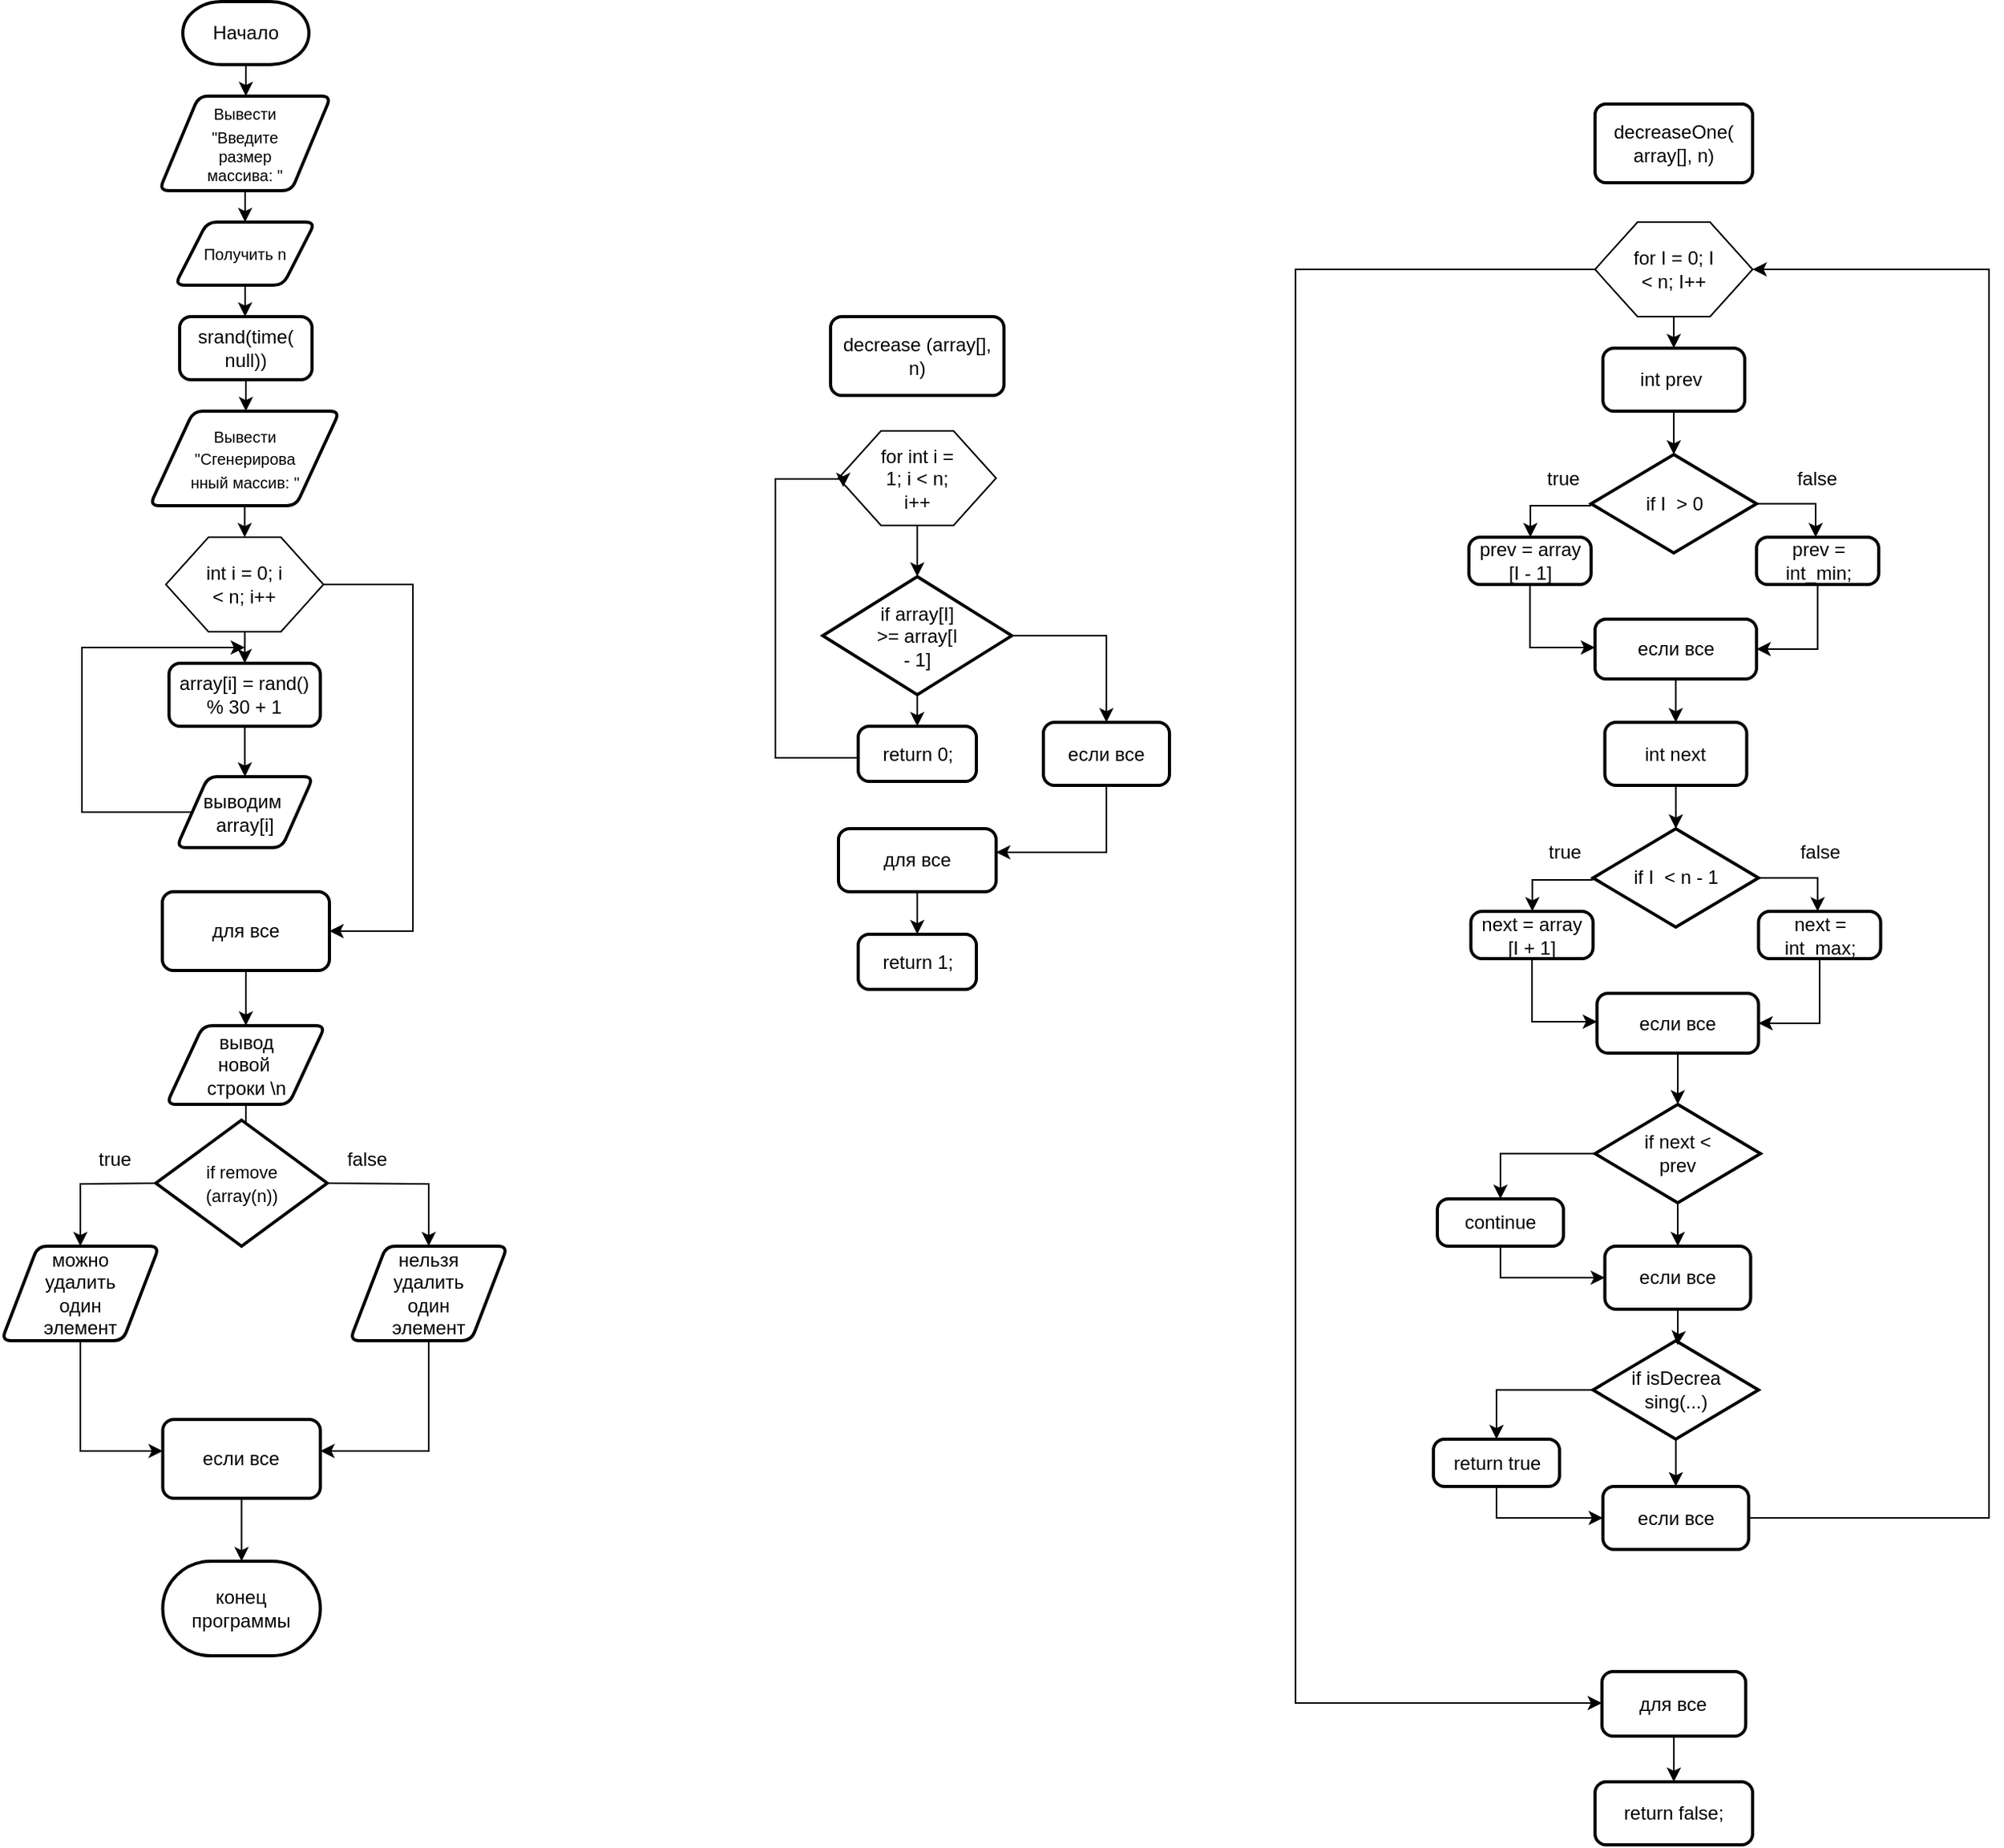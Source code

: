 <mxfile version="25.0.1">
  <diagram name="Страница — 1" id="56TdsdIcx_MeFTJC4O-g">
    <mxGraphModel dx="1487" dy="1053" grid="1" gridSize="10" guides="1" tooltips="1" connect="1" arrows="1" fold="1" page="1" pageScale="1" pageWidth="827" pageHeight="1169" math="0" shadow="0">
      <root>
        <mxCell id="0" />
        <mxCell id="1" parent="0" />
        <mxCell id="DI8RnBkObLM13TtWrAc5-4" style="edgeStyle=orthogonalEdgeStyle;rounded=0;orthogonalLoop=1;jettySize=auto;html=1;entryX=0.5;entryY=0;entryDx=0;entryDy=0;" parent="1" source="DI8RnBkObLM13TtWrAc5-1" target="DI8RnBkObLM13TtWrAc5-2" edge="1">
          <mxGeometry relative="1" as="geometry" />
        </mxCell>
        <mxCell id="DI8RnBkObLM13TtWrAc5-1" value="Начало" style="strokeWidth=2;html=1;shape=mxgraph.flowchart.terminator;whiteSpace=wrap;" parent="1" vertex="1">
          <mxGeometry x="374" y="10" width="80" height="40" as="geometry" />
        </mxCell>
        <mxCell id="DI8RnBkObLM13TtWrAc5-7" style="edgeStyle=orthogonalEdgeStyle;rounded=0;orthogonalLoop=1;jettySize=auto;html=1;" parent="1" source="DI8RnBkObLM13TtWrAc5-2" target="DI8RnBkObLM13TtWrAc5-6" edge="1">
          <mxGeometry relative="1" as="geometry" />
        </mxCell>
        <mxCell id="DI8RnBkObLM13TtWrAc5-2" value="&lt;font style=&quot;font-size: 10px;&quot;&gt;Вывести&lt;br&gt;&quot;Введите&lt;/font&gt;&lt;div style=&quot;font-size: 10px;&quot;&gt;&lt;font style=&quot;font-size: 10px;&quot;&gt;размер&lt;/font&gt;&lt;/div&gt;&lt;div style=&quot;font-size: 10px;&quot;&gt;&lt;font style=&quot;font-size: 10px;&quot;&gt;массива: &quot;&lt;/font&gt;&lt;/div&gt;" style="shape=parallelogram;html=1;strokeWidth=2;perimeter=parallelogramPerimeter;whiteSpace=wrap;rounded=1;arcSize=12;size=0.23;" parent="1" vertex="1">
          <mxGeometry x="359" y="70" width="109" height="60" as="geometry" />
        </mxCell>
        <mxCell id="DI8RnBkObLM13TtWrAc5-9" style="edgeStyle=orthogonalEdgeStyle;rounded=0;orthogonalLoop=1;jettySize=auto;html=1;entryX=0.5;entryY=0;entryDx=0;entryDy=0;" parent="1" source="DI8RnBkObLM13TtWrAc5-6" target="DI8RnBkObLM13TtWrAc5-8" edge="1">
          <mxGeometry relative="1" as="geometry" />
        </mxCell>
        <mxCell id="DI8RnBkObLM13TtWrAc5-6" value="&lt;span style=&quot;font-size: 10px;&quot;&gt;Получить n&lt;/span&gt;" style="shape=parallelogram;html=1;strokeWidth=2;perimeter=parallelogramPerimeter;whiteSpace=wrap;rounded=1;arcSize=12;size=0.23;" parent="1" vertex="1">
          <mxGeometry x="369" y="150" width="89" height="40" as="geometry" />
        </mxCell>
        <mxCell id="DI8RnBkObLM13TtWrAc5-12" style="edgeStyle=orthogonalEdgeStyle;rounded=0;orthogonalLoop=1;jettySize=auto;html=1;" parent="1" source="DI8RnBkObLM13TtWrAc5-8" target="DI8RnBkObLM13TtWrAc5-10" edge="1">
          <mxGeometry relative="1" as="geometry" />
        </mxCell>
        <mxCell id="DI8RnBkObLM13TtWrAc5-8" value="srand(time(&lt;div&gt;null))&lt;/div&gt;" style="rounded=1;whiteSpace=wrap;html=1;absoluteArcSize=1;arcSize=14;strokeWidth=2;" parent="1" vertex="1">
          <mxGeometry x="372" y="210" width="84" height="40" as="geometry" />
        </mxCell>
        <mxCell id="Xy_FhBEMsudtFJBfK_cF-2" style="edgeStyle=orthogonalEdgeStyle;rounded=0;orthogonalLoop=1;jettySize=auto;html=1;entryX=0.5;entryY=0;entryDx=0;entryDy=0;" parent="1" source="DI8RnBkObLM13TtWrAc5-10" target="Xy_FhBEMsudtFJBfK_cF-1" edge="1">
          <mxGeometry relative="1" as="geometry" />
        </mxCell>
        <mxCell id="DI8RnBkObLM13TtWrAc5-10" value="&lt;font style=&quot;font-size: 10px;&quot;&gt;Вывести&lt;br&gt;&quot;Сгенерирова&lt;/font&gt;&lt;div&gt;&lt;span style=&quot;font-size: 10px; background-color: initial;&quot;&gt;нный массив: &quot;&lt;/span&gt;&lt;/div&gt;" style="shape=parallelogram;html=1;strokeWidth=2;perimeter=parallelogramPerimeter;whiteSpace=wrap;rounded=1;arcSize=12;size=0.23;" parent="1" vertex="1">
          <mxGeometry x="353" y="270" width="120.5" height="60" as="geometry" />
        </mxCell>
        <mxCell id="rQBJmVwJHg8BdLi55jFi-11" style="edgeStyle=orthogonalEdgeStyle;rounded=0;orthogonalLoop=1;jettySize=auto;html=1;" edge="1" parent="1" source="Xy_FhBEMsudtFJBfK_cF-1" target="rQBJmVwJHg8BdLi55jFi-10">
          <mxGeometry relative="1" as="geometry">
            <Array as="points">
              <mxPoint x="520" y="380" />
              <mxPoint x="520" y="600" />
            </Array>
          </mxGeometry>
        </mxCell>
        <mxCell id="Xy_FhBEMsudtFJBfK_cF-1" value="" style="verticalLabelPosition=bottom;verticalAlign=top;html=1;shape=hexagon;perimeter=hexagonPerimeter2;arcSize=6;size=0.27;" parent="1" vertex="1">
          <mxGeometry x="363.25" y="350" width="100" height="60" as="geometry" />
        </mxCell>
        <mxCell id="Xy_FhBEMsudtFJBfK_cF-3" value="int i = 0; i &amp;lt; n; i++" style="text;strokeColor=none;align=center;fillColor=none;html=1;verticalAlign=middle;whiteSpace=wrap;rounded=0;" parent="1" vertex="1">
          <mxGeometry x="383.25" y="365" width="60" height="30" as="geometry" />
        </mxCell>
        <mxCell id="Xy_FhBEMsudtFJBfK_cF-5" style="edgeStyle=orthogonalEdgeStyle;rounded=0;orthogonalLoop=1;jettySize=auto;html=1;entryX=0.5;entryY=0;entryDx=0;entryDy=0;entryPerimeter=0;" parent="1" source="Xy_FhBEMsudtFJBfK_cF-1" edge="1">
          <mxGeometry relative="1" as="geometry">
            <mxPoint x="413.255" y="430" as="targetPoint" />
          </mxGeometry>
        </mxCell>
        <mxCell id="Xy_FhBEMsudtFJBfK_cF-9" style="edgeStyle=orthogonalEdgeStyle;rounded=0;orthogonalLoop=1;jettySize=auto;html=1;" parent="1" source="Xy_FhBEMsudtFJBfK_cF-6" target="Xy_FhBEMsudtFJBfK_cF-7" edge="1">
          <mxGeometry relative="1" as="geometry" />
        </mxCell>
        <mxCell id="Xy_FhBEMsudtFJBfK_cF-6" value="array[i] = rand()&lt;br&gt;% 30 + 1" style="rounded=1;whiteSpace=wrap;html=1;absoluteArcSize=1;arcSize=14;strokeWidth=2;" parent="1" vertex="1">
          <mxGeometry x="365.25" y="430" width="96" height="40" as="geometry" />
        </mxCell>
        <mxCell id="rQBJmVwJHg8BdLi55jFi-12" style="edgeStyle=orthogonalEdgeStyle;rounded=0;orthogonalLoop=1;jettySize=auto;html=1;" edge="1" parent="1" source="Xy_FhBEMsudtFJBfK_cF-7">
          <mxGeometry relative="1" as="geometry">
            <mxPoint x="413.375" y="420" as="targetPoint" />
            <Array as="points">
              <mxPoint x="310" y="525" />
              <mxPoint x="310" y="420" />
            </Array>
          </mxGeometry>
        </mxCell>
        <mxCell id="Xy_FhBEMsudtFJBfK_cF-7" value="выводим&amp;nbsp;&lt;div&gt;array[i]&lt;/div&gt;" style="shape=parallelogram;html=1;strokeWidth=2;perimeter=parallelogramPerimeter;whiteSpace=wrap;rounded=1;arcSize=12;size=0.23;" parent="1" vertex="1">
          <mxGeometry x="370" y="502" width="86.75" height="45" as="geometry" />
        </mxCell>
        <mxCell id="rQBJmVwJHg8BdLi55jFi-3" style="edgeStyle=orthogonalEdgeStyle;rounded=0;orthogonalLoop=1;jettySize=auto;html=1;" edge="1" parent="1" source="Xy_FhBEMsudtFJBfK_cF-17" target="rQBJmVwJHg8BdLi55jFi-1">
          <mxGeometry relative="1" as="geometry" />
        </mxCell>
        <mxCell id="Xy_FhBEMsudtFJBfK_cF-17" value="вывод&lt;div&gt;новой&amp;nbsp;&lt;/div&gt;&lt;div&gt;строки \n&lt;/div&gt;" style="shape=parallelogram;html=1;strokeWidth=2;perimeter=parallelogramPerimeter;whiteSpace=wrap;rounded=1;arcSize=12;size=0.23;" parent="1" vertex="1">
          <mxGeometry x="363.62" y="660" width="100.76" height="50" as="geometry" />
        </mxCell>
        <mxCell id="Xy_FhBEMsudtFJBfK_cF-22" style="edgeStyle=orthogonalEdgeStyle;rounded=0;orthogonalLoop=1;jettySize=auto;html=1;" parent="1" target="Xy_FhBEMsudtFJBfK_cF-23" edge="1">
          <mxGeometry relative="1" as="geometry">
            <mxPoint x="340" y="830" as="targetPoint" />
            <mxPoint x="361.25" y="760" as="sourcePoint" />
          </mxGeometry>
        </mxCell>
        <mxCell id="Xy_FhBEMsudtFJBfK_cF-25" style="edgeStyle=orthogonalEdgeStyle;rounded=0;orthogonalLoop=1;jettySize=auto;html=1;" parent="1" target="Xy_FhBEMsudtFJBfK_cF-24" edge="1">
          <mxGeometry relative="1" as="geometry">
            <mxPoint x="461.25" y="760" as="sourcePoint" />
          </mxGeometry>
        </mxCell>
        <mxCell id="rQBJmVwJHg8BdLi55jFi-8" style="edgeStyle=orthogonalEdgeStyle;rounded=0;orthogonalLoop=1;jettySize=auto;html=1;" edge="1" parent="1" source="Xy_FhBEMsudtFJBfK_cF-23" target="rQBJmVwJHg8BdLi55jFi-4">
          <mxGeometry relative="1" as="geometry">
            <Array as="points">
              <mxPoint x="309" y="930" />
            </Array>
          </mxGeometry>
        </mxCell>
        <mxCell id="Xy_FhBEMsudtFJBfK_cF-23" value="можно&lt;div&gt;удалить&lt;/div&gt;&lt;div&gt;один&lt;/div&gt;&lt;div&gt;элемент&lt;/div&gt;" style="shape=parallelogram;html=1;strokeWidth=2;perimeter=parallelogramPerimeter;whiteSpace=wrap;rounded=1;arcSize=12;size=0.23;" parent="1" vertex="1">
          <mxGeometry x="259" y="800" width="100" height="60" as="geometry" />
        </mxCell>
        <mxCell id="rQBJmVwJHg8BdLi55jFi-7" style="edgeStyle=orthogonalEdgeStyle;rounded=0;orthogonalLoop=1;jettySize=auto;html=1;" edge="1" parent="1" source="Xy_FhBEMsudtFJBfK_cF-24" target="rQBJmVwJHg8BdLi55jFi-4">
          <mxGeometry relative="1" as="geometry">
            <Array as="points">
              <mxPoint x="530" y="930" />
            </Array>
          </mxGeometry>
        </mxCell>
        <mxCell id="Xy_FhBEMsudtFJBfK_cF-24" value="&lt;div&gt;нельзя&lt;/div&gt;&lt;div&gt;удалить&lt;/div&gt;&lt;div&gt;один&lt;/div&gt;&lt;div&gt;элемент&lt;/div&gt;" style="shape=parallelogram;html=1;strokeWidth=2;perimeter=parallelogramPerimeter;whiteSpace=wrap;rounded=1;arcSize=12;size=0.23;" parent="1" vertex="1">
          <mxGeometry x="480" y="800" width="100" height="60" as="geometry" />
        </mxCell>
        <mxCell id="Xy_FhBEMsudtFJBfK_cF-26" value="true" style="text;strokeColor=none;align=center;fillColor=none;html=1;verticalAlign=middle;whiteSpace=wrap;rounded=0;" parent="1" vertex="1">
          <mxGeometry x="301.25" y="730" width="60" height="30" as="geometry" />
        </mxCell>
        <mxCell id="Xy_FhBEMsudtFJBfK_cF-27" value="false" style="text;strokeColor=none;align=center;fillColor=none;html=1;verticalAlign=middle;whiteSpace=wrap;rounded=0;" parent="1" vertex="1">
          <mxGeometry x="461.25" y="730" width="60" height="30" as="geometry" />
        </mxCell>
        <mxCell id="Xy_FhBEMsudtFJBfK_cF-28" value="конец программы" style="strokeWidth=2;html=1;shape=mxgraph.flowchart.terminator;whiteSpace=wrap;" parent="1" vertex="1">
          <mxGeometry x="361.25" y="1000" width="100" height="60" as="geometry" />
        </mxCell>
        <mxCell id="67Xw68_pjDxtEFqdzCc2-1" value="decrease (array[], n)" style="rounded=1;whiteSpace=wrap;html=1;absoluteArcSize=1;arcSize=14;strokeWidth=2;" parent="1" vertex="1">
          <mxGeometry x="785" y="210" width="110" height="50" as="geometry" />
        </mxCell>
        <mxCell id="rQBJmVwJHg8BdLi55jFi-17" value="" style="edgeStyle=orthogonalEdgeStyle;rounded=0;orthogonalLoop=1;jettySize=auto;html=1;" edge="1" parent="1" source="67Xw68_pjDxtEFqdzCc2-2" target="rQBJmVwJHg8BdLi55jFi-15">
          <mxGeometry relative="1" as="geometry" />
        </mxCell>
        <mxCell id="67Xw68_pjDxtEFqdzCc2-2" value="" style="verticalLabelPosition=bottom;verticalAlign=top;html=1;shape=hexagon;perimeter=hexagonPerimeter2;arcSize=6;size=0.27;" parent="1" vertex="1">
          <mxGeometry x="790" y="282.5" width="100" height="60" as="geometry" />
        </mxCell>
        <mxCell id="67Xw68_pjDxtEFqdzCc2-4" value="for int i = 1; i &amp;lt; n; i++" style="text;strokeColor=none;align=center;fillColor=none;html=1;verticalAlign=middle;whiteSpace=wrap;rounded=0;" parent="1" vertex="1">
          <mxGeometry x="810" y="297.5" width="60" height="30" as="geometry" />
        </mxCell>
        <mxCell id="rQBJmVwJHg8BdLi55jFi-27" style="edgeStyle=orthogonalEdgeStyle;rounded=0;orthogonalLoop=1;jettySize=auto;html=1;entryX=0.03;entryY=0.594;entryDx=0;entryDy=0;entryPerimeter=0;" edge="1" parent="1" source="67Xw68_pjDxtEFqdzCc2-11" target="67Xw68_pjDxtEFqdzCc2-2">
          <mxGeometry relative="1" as="geometry">
            <Array as="points">
              <mxPoint x="750" y="490" />
              <mxPoint x="750" y="313" />
              <mxPoint x="793" y="313" />
            </Array>
          </mxGeometry>
        </mxCell>
        <mxCell id="67Xw68_pjDxtEFqdzCc2-11" value="return 0;" style="rounded=1;whiteSpace=wrap;html=1;absoluteArcSize=1;arcSize=14;strokeWidth=2;" parent="1" vertex="1">
          <mxGeometry x="802.5" y="470" width="75" height="35" as="geometry" />
        </mxCell>
        <mxCell id="67Xw68_pjDxtEFqdzCc2-14" value="return 1;" style="rounded=1;whiteSpace=wrap;html=1;absoluteArcSize=1;arcSize=14;strokeWidth=2;" parent="1" vertex="1">
          <mxGeometry x="802.5" y="602" width="75" height="35" as="geometry" />
        </mxCell>
        <mxCell id="rQBJmVwJHg8BdLi55jFi-1" value="&lt;font style=&quot;font-size: 11px;&quot;&gt;if remove&lt;/font&gt;&lt;div&gt;&lt;font style=&quot;font-size: 11px;&quot;&gt;(array(n))&lt;/font&gt;&lt;/div&gt;" style="strokeWidth=2;html=1;shape=mxgraph.flowchart.decision;whiteSpace=wrap;" vertex="1" parent="1">
          <mxGeometry x="356.88" y="720" width="108.75" height="80" as="geometry" />
        </mxCell>
        <mxCell id="rQBJmVwJHg8BdLi55jFi-6" value="" style="edgeStyle=orthogonalEdgeStyle;rounded=0;orthogonalLoop=1;jettySize=auto;html=1;" edge="1" parent="1" source="rQBJmVwJHg8BdLi55jFi-4" target="Xy_FhBEMsudtFJBfK_cF-28">
          <mxGeometry relative="1" as="geometry" />
        </mxCell>
        <mxCell id="rQBJmVwJHg8BdLi55jFi-4" value="если все" style="rounded=1;whiteSpace=wrap;html=1;absoluteArcSize=1;arcSize=14;strokeWidth=2;" vertex="1" parent="1">
          <mxGeometry x="361.26" y="910" width="100" height="50" as="geometry" />
        </mxCell>
        <mxCell id="rQBJmVwJHg8BdLi55jFi-14" style="edgeStyle=orthogonalEdgeStyle;rounded=0;orthogonalLoop=1;jettySize=auto;html=1;entryX=0.5;entryY=0;entryDx=0;entryDy=0;" edge="1" parent="1" source="rQBJmVwJHg8BdLi55jFi-10" target="Xy_FhBEMsudtFJBfK_cF-17">
          <mxGeometry relative="1" as="geometry" />
        </mxCell>
        <mxCell id="rQBJmVwJHg8BdLi55jFi-10" value="для все" style="rounded=1;whiteSpace=wrap;html=1;absoluteArcSize=1;arcSize=14;strokeWidth=2;" vertex="1" parent="1">
          <mxGeometry x="361" y="575" width="106" height="50" as="geometry" />
        </mxCell>
        <mxCell id="rQBJmVwJHg8BdLi55jFi-19" value="" style="edgeStyle=orthogonalEdgeStyle;rounded=0;orthogonalLoop=1;jettySize=auto;html=1;" edge="1" parent="1" source="rQBJmVwJHg8BdLi55jFi-15" target="67Xw68_pjDxtEFqdzCc2-11">
          <mxGeometry relative="1" as="geometry" />
        </mxCell>
        <mxCell id="rQBJmVwJHg8BdLi55jFi-21" style="edgeStyle=orthogonalEdgeStyle;rounded=0;orthogonalLoop=1;jettySize=auto;html=1;" edge="1" parent="1" source="rQBJmVwJHg8BdLi55jFi-15" target="rQBJmVwJHg8BdLi55jFi-20">
          <mxGeometry relative="1" as="geometry" />
        </mxCell>
        <mxCell id="rQBJmVwJHg8BdLi55jFi-15" value="if array[I]&lt;div&gt;&amp;gt;= array[I&lt;/div&gt;&lt;div&gt;- 1]&lt;/div&gt;" style="strokeWidth=2;html=1;shape=mxgraph.flowchart.decision;whiteSpace=wrap;" vertex="1" parent="1">
          <mxGeometry x="780" y="375" width="120" height="75" as="geometry" />
        </mxCell>
        <mxCell id="rQBJmVwJHg8BdLi55jFi-24" style="edgeStyle=orthogonalEdgeStyle;rounded=0;orthogonalLoop=1;jettySize=auto;html=1;" edge="1" parent="1" source="rQBJmVwJHg8BdLi55jFi-20" target="rQBJmVwJHg8BdLi55jFi-23">
          <mxGeometry relative="1" as="geometry">
            <Array as="points">
              <mxPoint x="960" y="550" />
            </Array>
          </mxGeometry>
        </mxCell>
        <mxCell id="rQBJmVwJHg8BdLi55jFi-20" value="если все" style="rounded=1;whiteSpace=wrap;html=1;absoluteArcSize=1;arcSize=14;strokeWidth=2;" vertex="1" parent="1">
          <mxGeometry x="920" y="467.5" width="80" height="40" as="geometry" />
        </mxCell>
        <mxCell id="rQBJmVwJHg8BdLi55jFi-25" value="" style="edgeStyle=orthogonalEdgeStyle;rounded=0;orthogonalLoop=1;jettySize=auto;html=1;" edge="1" parent="1" source="rQBJmVwJHg8BdLi55jFi-23" target="67Xw68_pjDxtEFqdzCc2-14">
          <mxGeometry relative="1" as="geometry" />
        </mxCell>
        <mxCell id="rQBJmVwJHg8BdLi55jFi-23" value="для все" style="rounded=1;whiteSpace=wrap;html=1;absoluteArcSize=1;arcSize=14;strokeWidth=2;" vertex="1" parent="1">
          <mxGeometry x="790" y="535" width="100" height="40" as="geometry" />
        </mxCell>
        <mxCell id="rQBJmVwJHg8BdLi55jFi-30" value="decreaseOne(&lt;div&gt;array[], n)&lt;/div&gt;" style="rounded=1;whiteSpace=wrap;html=1;absoluteArcSize=1;arcSize=14;strokeWidth=2;" vertex="1" parent="1">
          <mxGeometry x="1270" y="75" width="100" height="50" as="geometry" />
        </mxCell>
        <mxCell id="rQBJmVwJHg8BdLi55jFi-34" style="edgeStyle=orthogonalEdgeStyle;rounded=0;orthogonalLoop=1;jettySize=auto;html=1;entryX=0.5;entryY=0;entryDx=0;entryDy=0;" edge="1" parent="1" source="rQBJmVwJHg8BdLi55jFi-31" target="rQBJmVwJHg8BdLi55jFi-33">
          <mxGeometry relative="1" as="geometry" />
        </mxCell>
        <mxCell id="rQBJmVwJHg8BdLi55jFi-92" style="edgeStyle=orthogonalEdgeStyle;rounded=0;orthogonalLoop=1;jettySize=auto;html=1;" edge="1" parent="1" source="rQBJmVwJHg8BdLi55jFi-31" target="rQBJmVwJHg8BdLi55jFi-90">
          <mxGeometry relative="1" as="geometry">
            <Array as="points">
              <mxPoint x="1080" y="180" />
              <mxPoint x="1080" y="1090" />
            </Array>
          </mxGeometry>
        </mxCell>
        <mxCell id="rQBJmVwJHg8BdLi55jFi-31" value="" style="verticalLabelPosition=bottom;verticalAlign=top;html=1;shape=hexagon;perimeter=hexagonPerimeter2;arcSize=6;size=0.27;" vertex="1" parent="1">
          <mxGeometry x="1270" y="150" width="100" height="60" as="geometry" />
        </mxCell>
        <mxCell id="rQBJmVwJHg8BdLi55jFi-32" value="for I = 0; I &amp;lt; n; I++" style="text;strokeColor=none;align=center;fillColor=none;html=1;verticalAlign=middle;whiteSpace=wrap;rounded=0;" vertex="1" parent="1">
          <mxGeometry x="1290" y="165" width="60" height="30" as="geometry" />
        </mxCell>
        <mxCell id="rQBJmVwJHg8BdLi55jFi-36" value="" style="edgeStyle=orthogonalEdgeStyle;rounded=0;orthogonalLoop=1;jettySize=auto;html=1;" edge="1" parent="1" source="rQBJmVwJHg8BdLi55jFi-33" target="rQBJmVwJHg8BdLi55jFi-35">
          <mxGeometry relative="1" as="geometry" />
        </mxCell>
        <mxCell id="rQBJmVwJHg8BdLi55jFi-33" value="int prev&amp;nbsp;" style="rounded=1;whiteSpace=wrap;html=1;absoluteArcSize=1;arcSize=14;strokeWidth=2;" vertex="1" parent="1">
          <mxGeometry x="1275" y="230" width="90" height="40" as="geometry" />
        </mxCell>
        <mxCell id="rQBJmVwJHg8BdLi55jFi-38" style="edgeStyle=orthogonalEdgeStyle;rounded=0;orthogonalLoop=1;jettySize=auto;html=1;" edge="1" parent="1" source="rQBJmVwJHg8BdLi55jFi-35" target="rQBJmVwJHg8BdLi55jFi-37">
          <mxGeometry relative="1" as="geometry">
            <Array as="points">
              <mxPoint x="1229" y="330" />
            </Array>
          </mxGeometry>
        </mxCell>
        <mxCell id="rQBJmVwJHg8BdLi55jFi-43" style="edgeStyle=orthogonalEdgeStyle;rounded=0;orthogonalLoop=1;jettySize=auto;html=1;" edge="1" parent="1" source="rQBJmVwJHg8BdLi55jFi-35" target="rQBJmVwJHg8BdLi55jFi-42">
          <mxGeometry relative="1" as="geometry">
            <Array as="points">
              <mxPoint x="1410" y="329" />
            </Array>
          </mxGeometry>
        </mxCell>
        <mxCell id="rQBJmVwJHg8BdLi55jFi-35" value="if I &amp;nbsp;&amp;gt; 0" style="strokeWidth=2;html=1;shape=mxgraph.flowchart.decision;whiteSpace=wrap;" vertex="1" parent="1">
          <mxGeometry x="1267.5" y="297.5" width="105" height="62.5" as="geometry" />
        </mxCell>
        <mxCell id="rQBJmVwJHg8BdLi55jFi-46" style="edgeStyle=orthogonalEdgeStyle;rounded=0;orthogonalLoop=1;jettySize=auto;html=1;" edge="1" parent="1" source="rQBJmVwJHg8BdLi55jFi-37" target="rQBJmVwJHg8BdLi55jFi-45">
          <mxGeometry relative="1" as="geometry">
            <Array as="points">
              <mxPoint x="1229" y="420" />
            </Array>
          </mxGeometry>
        </mxCell>
        <mxCell id="rQBJmVwJHg8BdLi55jFi-37" value="prev = array&lt;div&gt;[I - 1]&lt;/div&gt;" style="rounded=1;whiteSpace=wrap;html=1;absoluteArcSize=1;arcSize=14;strokeWidth=2;" vertex="1" parent="1">
          <mxGeometry x="1190" y="350" width="77.5" height="30" as="geometry" />
        </mxCell>
        <mxCell id="rQBJmVwJHg8BdLi55jFi-39" value="true" style="text;strokeColor=none;align=center;fillColor=none;html=1;verticalAlign=middle;whiteSpace=wrap;rounded=0;" vertex="1" parent="1">
          <mxGeometry x="1220" y="297.5" width="60" height="30" as="geometry" />
        </mxCell>
        <mxCell id="rQBJmVwJHg8BdLi55jFi-48" style="edgeStyle=orthogonalEdgeStyle;rounded=0;orthogonalLoop=1;jettySize=auto;html=1;entryX=1;entryY=0.5;entryDx=0;entryDy=0;" edge="1" parent="1" source="rQBJmVwJHg8BdLi55jFi-42" target="rQBJmVwJHg8BdLi55jFi-45">
          <mxGeometry relative="1" as="geometry" />
        </mxCell>
        <mxCell id="rQBJmVwJHg8BdLi55jFi-42" value="prev = int_min;" style="rounded=1;whiteSpace=wrap;html=1;absoluteArcSize=1;arcSize=14;strokeWidth=2;" vertex="1" parent="1">
          <mxGeometry x="1372.5" y="350" width="77.5" height="30" as="geometry" />
        </mxCell>
        <mxCell id="rQBJmVwJHg8BdLi55jFi-44" value="false" style="text;strokeColor=none;align=center;fillColor=none;html=1;verticalAlign=middle;whiteSpace=wrap;rounded=0;" vertex="1" parent="1">
          <mxGeometry x="1381.25" y="307.5" width="60" height="10" as="geometry" />
        </mxCell>
        <mxCell id="rQBJmVwJHg8BdLi55jFi-61" style="edgeStyle=orthogonalEdgeStyle;rounded=0;orthogonalLoop=1;jettySize=auto;html=1;entryX=0.5;entryY=0;entryDx=0;entryDy=0;" edge="1" parent="1" source="rQBJmVwJHg8BdLi55jFi-45" target="rQBJmVwJHg8BdLi55jFi-50">
          <mxGeometry relative="1" as="geometry" />
        </mxCell>
        <mxCell id="rQBJmVwJHg8BdLi55jFi-45" value="если все" style="rounded=1;whiteSpace=wrap;html=1;absoluteArcSize=1;arcSize=14;strokeWidth=2;" vertex="1" parent="1">
          <mxGeometry x="1270" y="402" width="102.5" height="38" as="geometry" />
        </mxCell>
        <mxCell id="rQBJmVwJHg8BdLi55jFi-49" value="" style="edgeStyle=orthogonalEdgeStyle;rounded=0;orthogonalLoop=1;jettySize=auto;html=1;" edge="1" parent="1" source="rQBJmVwJHg8BdLi55jFi-50" target="rQBJmVwJHg8BdLi55jFi-53">
          <mxGeometry relative="1" as="geometry" />
        </mxCell>
        <mxCell id="rQBJmVwJHg8BdLi55jFi-50" value="int next" style="rounded=1;whiteSpace=wrap;html=1;absoluteArcSize=1;arcSize=14;strokeWidth=2;" vertex="1" parent="1">
          <mxGeometry x="1276.25" y="467.5" width="90" height="40" as="geometry" />
        </mxCell>
        <mxCell id="rQBJmVwJHg8BdLi55jFi-51" style="edgeStyle=orthogonalEdgeStyle;rounded=0;orthogonalLoop=1;jettySize=auto;html=1;" edge="1" parent="1" source="rQBJmVwJHg8BdLi55jFi-53" target="rQBJmVwJHg8BdLi55jFi-55">
          <mxGeometry relative="1" as="geometry">
            <Array as="points">
              <mxPoint x="1230.25" y="567.5" />
            </Array>
          </mxGeometry>
        </mxCell>
        <mxCell id="rQBJmVwJHg8BdLi55jFi-52" style="edgeStyle=orthogonalEdgeStyle;rounded=0;orthogonalLoop=1;jettySize=auto;html=1;" edge="1" parent="1" source="rQBJmVwJHg8BdLi55jFi-53" target="rQBJmVwJHg8BdLi55jFi-58">
          <mxGeometry relative="1" as="geometry">
            <Array as="points">
              <mxPoint x="1411.25" y="566.5" />
            </Array>
          </mxGeometry>
        </mxCell>
        <mxCell id="rQBJmVwJHg8BdLi55jFi-53" value="if I &amp;nbsp;&amp;lt; n - 1" style="strokeWidth=2;html=1;shape=mxgraph.flowchart.decision;whiteSpace=wrap;" vertex="1" parent="1">
          <mxGeometry x="1268.75" y="535" width="105" height="62.5" as="geometry" />
        </mxCell>
        <mxCell id="rQBJmVwJHg8BdLi55jFi-54" style="edgeStyle=orthogonalEdgeStyle;rounded=0;orthogonalLoop=1;jettySize=auto;html=1;" edge="1" parent="1" source="rQBJmVwJHg8BdLi55jFi-55" target="rQBJmVwJHg8BdLi55jFi-60">
          <mxGeometry relative="1" as="geometry">
            <Array as="points">
              <mxPoint x="1230.25" y="657.5" />
            </Array>
          </mxGeometry>
        </mxCell>
        <mxCell id="rQBJmVwJHg8BdLi55jFi-55" value="next = array&lt;div&gt;[I + 1]&lt;/div&gt;" style="rounded=1;whiteSpace=wrap;html=1;absoluteArcSize=1;arcSize=14;strokeWidth=2;" vertex="1" parent="1">
          <mxGeometry x="1191.25" y="587.5" width="77.5" height="30" as="geometry" />
        </mxCell>
        <mxCell id="rQBJmVwJHg8BdLi55jFi-56" value="true" style="text;strokeColor=none;align=center;fillColor=none;html=1;verticalAlign=middle;whiteSpace=wrap;rounded=0;" vertex="1" parent="1">
          <mxGeometry x="1221.25" y="535" width="60" height="30" as="geometry" />
        </mxCell>
        <mxCell id="rQBJmVwJHg8BdLi55jFi-57" style="edgeStyle=orthogonalEdgeStyle;rounded=0;orthogonalLoop=1;jettySize=auto;html=1;entryX=1;entryY=0.5;entryDx=0;entryDy=0;" edge="1" parent="1" source="rQBJmVwJHg8BdLi55jFi-58" target="rQBJmVwJHg8BdLi55jFi-60">
          <mxGeometry relative="1" as="geometry" />
        </mxCell>
        <mxCell id="rQBJmVwJHg8BdLi55jFi-58" value="next = int_max;" style="rounded=1;whiteSpace=wrap;html=1;absoluteArcSize=1;arcSize=14;strokeWidth=2;" vertex="1" parent="1">
          <mxGeometry x="1373.75" y="587.5" width="77.5" height="30" as="geometry" />
        </mxCell>
        <mxCell id="rQBJmVwJHg8BdLi55jFi-59" value="false" style="text;strokeColor=none;align=center;fillColor=none;html=1;verticalAlign=middle;whiteSpace=wrap;rounded=0;" vertex="1" parent="1">
          <mxGeometry x="1382.5" y="545" width="60" height="10" as="geometry" />
        </mxCell>
        <mxCell id="rQBJmVwJHg8BdLi55jFi-75" style="edgeStyle=orthogonalEdgeStyle;rounded=0;orthogonalLoop=1;jettySize=auto;html=1;" edge="1" parent="1" source="rQBJmVwJHg8BdLi55jFi-60" target="rQBJmVwJHg8BdLi55jFi-74">
          <mxGeometry relative="1" as="geometry" />
        </mxCell>
        <mxCell id="rQBJmVwJHg8BdLi55jFi-60" value="если все" style="rounded=1;whiteSpace=wrap;html=1;absoluteArcSize=1;arcSize=14;strokeWidth=2;" vertex="1" parent="1">
          <mxGeometry x="1271.25" y="639.5" width="102.5" height="38" as="geometry" />
        </mxCell>
        <mxCell id="rQBJmVwJHg8BdLi55jFi-77" value="" style="edgeStyle=orthogonalEdgeStyle;rounded=0;orthogonalLoop=1;jettySize=auto;html=1;" edge="1" parent="1" source="rQBJmVwJHg8BdLi55jFi-74" target="rQBJmVwJHg8BdLi55jFi-76">
          <mxGeometry relative="1" as="geometry" />
        </mxCell>
        <mxCell id="rQBJmVwJHg8BdLi55jFi-79" style="edgeStyle=orthogonalEdgeStyle;rounded=0;orthogonalLoop=1;jettySize=auto;html=1;entryX=0.5;entryY=0;entryDx=0;entryDy=0;" edge="1" parent="1" source="rQBJmVwJHg8BdLi55jFi-74" target="rQBJmVwJHg8BdLi55jFi-78">
          <mxGeometry relative="1" as="geometry" />
        </mxCell>
        <mxCell id="rQBJmVwJHg8BdLi55jFi-74" value="if next &amp;lt;&lt;div&gt;prev&lt;/div&gt;" style="strokeWidth=2;html=1;shape=mxgraph.flowchart.decision;whiteSpace=wrap;" vertex="1" parent="1">
          <mxGeometry x="1270" y="710" width="105" height="62.5" as="geometry" />
        </mxCell>
        <mxCell id="rQBJmVwJHg8BdLi55jFi-76" value="если все" style="rounded=1;whiteSpace=wrap;html=1;absoluteArcSize=1;arcSize=14;strokeWidth=2;" vertex="1" parent="1">
          <mxGeometry x="1276.25" y="800" width="92.5" height="40" as="geometry" />
        </mxCell>
        <mxCell id="rQBJmVwJHg8BdLi55jFi-80" style="edgeStyle=orthogonalEdgeStyle;rounded=0;orthogonalLoop=1;jettySize=auto;html=1;entryX=0;entryY=0.5;entryDx=0;entryDy=0;" edge="1" parent="1" source="rQBJmVwJHg8BdLi55jFi-78" target="rQBJmVwJHg8BdLi55jFi-76">
          <mxGeometry relative="1" as="geometry">
            <Array as="points">
              <mxPoint x="1210" y="820" />
            </Array>
          </mxGeometry>
        </mxCell>
        <mxCell id="rQBJmVwJHg8BdLi55jFi-78" value="continue" style="rounded=1;whiteSpace=wrap;html=1;absoluteArcSize=1;arcSize=14;strokeWidth=2;" vertex="1" parent="1">
          <mxGeometry x="1170" y="770" width="80" height="30" as="geometry" />
        </mxCell>
        <mxCell id="rQBJmVwJHg8BdLi55jFi-87" value="" style="edgeStyle=orthogonalEdgeStyle;rounded=0;orthogonalLoop=1;jettySize=auto;html=1;" edge="1" parent="1" source="rQBJmVwJHg8BdLi55jFi-82" target="rQBJmVwJHg8BdLi55jFi-84">
          <mxGeometry relative="1" as="geometry" />
        </mxCell>
        <mxCell id="rQBJmVwJHg8BdLi55jFi-88" style="edgeStyle=orthogonalEdgeStyle;rounded=0;orthogonalLoop=1;jettySize=auto;html=1;entryX=0.5;entryY=0;entryDx=0;entryDy=0;" edge="1" parent="1" source="rQBJmVwJHg8BdLi55jFi-82" target="rQBJmVwJHg8BdLi55jFi-86">
          <mxGeometry relative="1" as="geometry" />
        </mxCell>
        <mxCell id="rQBJmVwJHg8BdLi55jFi-82" value="if isDecrea&lt;div&gt;sing(...)&lt;/div&gt;" style="strokeWidth=2;html=1;shape=mxgraph.flowchart.decision;whiteSpace=wrap;" vertex="1" parent="1">
          <mxGeometry x="1268.75" y="860" width="105" height="62.5" as="geometry" />
        </mxCell>
        <mxCell id="rQBJmVwJHg8BdLi55jFi-91" style="edgeStyle=orthogonalEdgeStyle;rounded=0;orthogonalLoop=1;jettySize=auto;html=1;entryX=1;entryY=0.5;entryDx=0;entryDy=0;" edge="1" parent="1" source="rQBJmVwJHg8BdLi55jFi-84" target="rQBJmVwJHg8BdLi55jFi-31">
          <mxGeometry relative="1" as="geometry">
            <Array as="points">
              <mxPoint x="1520" y="973" />
              <mxPoint x="1520" y="180" />
            </Array>
          </mxGeometry>
        </mxCell>
        <mxCell id="rQBJmVwJHg8BdLi55jFi-84" value="если все" style="rounded=1;whiteSpace=wrap;html=1;absoluteArcSize=1;arcSize=14;strokeWidth=2;" vertex="1" parent="1">
          <mxGeometry x="1275" y="952.5" width="92.5" height="40" as="geometry" />
        </mxCell>
        <mxCell id="rQBJmVwJHg8BdLi55jFi-85" style="edgeStyle=orthogonalEdgeStyle;rounded=0;orthogonalLoop=1;jettySize=auto;html=1;entryX=0;entryY=0.5;entryDx=0;entryDy=0;" edge="1" parent="1" source="rQBJmVwJHg8BdLi55jFi-86" target="rQBJmVwJHg8BdLi55jFi-84">
          <mxGeometry relative="1" as="geometry">
            <Array as="points">
              <mxPoint x="1207.5" y="972.5" />
            </Array>
          </mxGeometry>
        </mxCell>
        <mxCell id="rQBJmVwJHg8BdLi55jFi-86" value="return true" style="rounded=1;whiteSpace=wrap;html=1;absoluteArcSize=1;arcSize=14;strokeWidth=2;" vertex="1" parent="1">
          <mxGeometry x="1167.5" y="922.5" width="80" height="30" as="geometry" />
        </mxCell>
        <mxCell id="rQBJmVwJHg8BdLi55jFi-89" style="edgeStyle=orthogonalEdgeStyle;rounded=0;orthogonalLoop=1;jettySize=auto;html=1;entryX=0.51;entryY=0.043;entryDx=0;entryDy=0;entryPerimeter=0;" edge="1" parent="1" source="rQBJmVwJHg8BdLi55jFi-76" target="rQBJmVwJHg8BdLi55jFi-82">
          <mxGeometry relative="1" as="geometry" />
        </mxCell>
        <mxCell id="rQBJmVwJHg8BdLi55jFi-95" value="" style="edgeStyle=orthogonalEdgeStyle;rounded=0;orthogonalLoop=1;jettySize=auto;html=1;" edge="1" parent="1" source="rQBJmVwJHg8BdLi55jFi-90" target="rQBJmVwJHg8BdLi55jFi-93">
          <mxGeometry relative="1" as="geometry" />
        </mxCell>
        <mxCell id="rQBJmVwJHg8BdLi55jFi-90" value="для все" style="rounded=1;whiteSpace=wrap;html=1;absoluteArcSize=1;arcSize=14;strokeWidth=2;" vertex="1" parent="1">
          <mxGeometry x="1274.38" y="1070" width="91.25" height="41" as="geometry" />
        </mxCell>
        <mxCell id="rQBJmVwJHg8BdLi55jFi-93" value="return false;" style="rounded=1;whiteSpace=wrap;html=1;absoluteArcSize=1;arcSize=14;strokeWidth=2;" vertex="1" parent="1">
          <mxGeometry x="1270.01" y="1140" width="100" height="40" as="geometry" />
        </mxCell>
      </root>
    </mxGraphModel>
  </diagram>
</mxfile>
